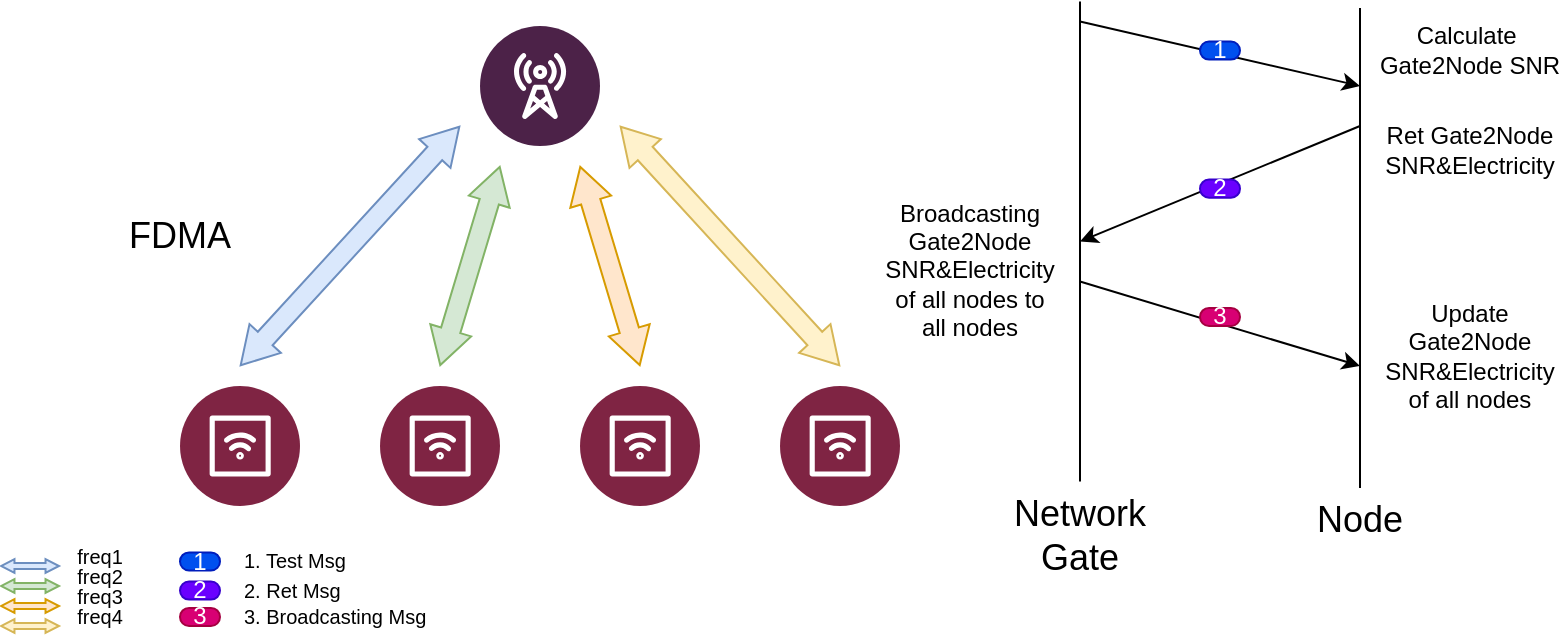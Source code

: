 <mxfile version="26.0.4">
  <diagram name="第 1 页" id="ieLeyJT_CJK5jCsGheTR">
    <mxGraphModel dx="1149" dy="729" grid="1" gridSize="10" guides="1" tooltips="1" connect="1" arrows="1" fold="1" page="1" pageScale="1" pageWidth="827" pageHeight="1169" math="0" shadow="0">
      <root>
        <mxCell id="0" />
        <mxCell id="1" parent="0" />
        <mxCell id="GPMzGDfLv2LmJb7AhvG5-1" value="" style="verticalLabelPosition=bottom;aspect=fixed;html=1;shape=mxgraph.salesforce.iot2;" vertex="1" parent="1">
          <mxGeometry x="410" y="270" width="60" height="60" as="geometry" />
        </mxCell>
        <mxCell id="GPMzGDfLv2LmJb7AhvG5-2" value="" style="verticalLabelPosition=bottom;aspect=fixed;html=1;shape=mxgraph.salesforce.iot2;" vertex="1" parent="1">
          <mxGeometry x="110" y="270" width="60" height="60" as="geometry" />
        </mxCell>
        <mxCell id="GPMzGDfLv2LmJb7AhvG5-3" value="" style="verticalLabelPosition=bottom;aspect=fixed;html=1;shape=mxgraph.salesforce.iot2;" vertex="1" parent="1">
          <mxGeometry x="310" y="270" width="60" height="60" as="geometry" />
        </mxCell>
        <mxCell id="GPMzGDfLv2LmJb7AhvG5-4" value="" style="verticalLabelPosition=bottom;aspect=fixed;html=1;shape=mxgraph.salesforce.iot2;" vertex="1" parent="1">
          <mxGeometry x="210" y="270" width="60" height="60" as="geometry" />
        </mxCell>
        <mxCell id="GPMzGDfLv2LmJb7AhvG5-5" value="" style="verticalLabelPosition=bottom;aspect=fixed;html=1;shape=mxgraph.salesforce.communications2;" vertex="1" parent="1">
          <mxGeometry x="260" y="90" width="60" height="60" as="geometry" />
        </mxCell>
        <mxCell id="GPMzGDfLv2LmJb7AhvG5-12" value="" style="shape=flexArrow;endArrow=classic;startArrow=classic;html=1;rounded=0;startWidth=2.742;startSize=1.912;endWidth=2.742;endSize=1.912;fillColor=#dae8fc;strokeColor=#6c8ebf;width=3.04;" edge="1" parent="1">
          <mxGeometry width="100" height="100" relative="1" as="geometry">
            <mxPoint x="20" y="360" as="sourcePoint" />
            <mxPoint x="50" y="360" as="targetPoint" />
          </mxGeometry>
        </mxCell>
        <mxCell id="GPMzGDfLv2LmJb7AhvG5-13" value="" style="shape=flexArrow;endArrow=classic;startArrow=classic;html=1;rounded=0;startWidth=2.742;startSize=1.912;endWidth=2.742;endSize=1.912;fillColor=#d5e8d4;strokeColor=#82b366;width=3.04;" edge="1" parent="1">
          <mxGeometry width="100" height="100" relative="1" as="geometry">
            <mxPoint x="20" y="370" as="sourcePoint" />
            <mxPoint x="50" y="370" as="targetPoint" />
          </mxGeometry>
        </mxCell>
        <mxCell id="GPMzGDfLv2LmJb7AhvG5-14" value="" style="shape=flexArrow;endArrow=classic;startArrow=classic;html=1;rounded=0;startWidth=2.742;startSize=1.912;endWidth=2.742;endSize=1.912;fillColor=#ffe6cc;strokeColor=#d79b00;width=3.04;" edge="1" parent="1">
          <mxGeometry width="100" height="100" relative="1" as="geometry">
            <mxPoint x="20" y="380" as="sourcePoint" />
            <mxPoint x="50" y="380" as="targetPoint" />
          </mxGeometry>
        </mxCell>
        <mxCell id="GPMzGDfLv2LmJb7AhvG5-15" value="" style="shape=flexArrow;endArrow=classic;startArrow=classic;html=1;rounded=0;startWidth=2.742;startSize=1.912;endWidth=2.742;endSize=1.912;fillColor=#fff2cc;strokeColor=#d6b656;width=3.04;" edge="1" parent="1">
          <mxGeometry width="100" height="100" relative="1" as="geometry">
            <mxPoint x="20" y="390" as="sourcePoint" />
            <mxPoint x="50" y="390" as="targetPoint" />
          </mxGeometry>
        </mxCell>
        <mxCell id="GPMzGDfLv2LmJb7AhvG5-16" value="&lt;span style=&quot;font-size: 10px;&quot;&gt;freq1&lt;/span&gt;" style="text;html=1;align=center;verticalAlign=middle;whiteSpace=wrap;rounded=0;" vertex="1" parent="1">
          <mxGeometry x="60" y="350" width="20" height="10" as="geometry" />
        </mxCell>
        <mxCell id="GPMzGDfLv2LmJb7AhvG5-17" value="&lt;span style=&quot;font-size: 10px;&quot;&gt;freq2&lt;/span&gt;" style="text;html=1;align=center;verticalAlign=middle;whiteSpace=wrap;rounded=0;" vertex="1" parent="1">
          <mxGeometry x="60" y="360" width="20" height="10" as="geometry" />
        </mxCell>
        <mxCell id="GPMzGDfLv2LmJb7AhvG5-18" value="&lt;span style=&quot;font-size: 10px;&quot;&gt;freq3&lt;/span&gt;" style="text;html=1;align=center;verticalAlign=middle;whiteSpace=wrap;rounded=0;" vertex="1" parent="1">
          <mxGeometry x="60" y="370" width="20" height="10" as="geometry" />
        </mxCell>
        <mxCell id="GPMzGDfLv2LmJb7AhvG5-19" value="&lt;span style=&quot;font-size: 10px;&quot;&gt;freq4&lt;/span&gt;" style="text;html=1;align=center;verticalAlign=middle;whiteSpace=wrap;rounded=0;" vertex="1" parent="1">
          <mxGeometry x="60" y="380" width="20" height="10" as="geometry" />
        </mxCell>
        <mxCell id="GPMzGDfLv2LmJb7AhvG5-23" value="" style="shape=flexArrow;endArrow=classic;startArrow=classic;html=1;rounded=0;startWidth=10.286;startSize=5.714;endWidth=10.286;endSize=5.714;fillColor=#dae8fc;strokeColor=#6c8ebf;" edge="1" parent="1">
          <mxGeometry width="100" height="100" relative="1" as="geometry">
            <mxPoint x="140" y="260" as="sourcePoint" />
            <mxPoint x="250" y="140" as="targetPoint" />
          </mxGeometry>
        </mxCell>
        <mxCell id="GPMzGDfLv2LmJb7AhvG5-24" value="" style="shape=flexArrow;endArrow=classic;startArrow=classic;html=1;rounded=0;startWidth=10.286;startSize=5.714;endWidth=10.286;endSize=5.714;fillColor=#d5e8d4;strokeColor=#82b366;" edge="1" parent="1">
          <mxGeometry width="100" height="100" relative="1" as="geometry">
            <mxPoint x="240" y="260" as="sourcePoint" />
            <mxPoint x="270" y="160" as="targetPoint" />
          </mxGeometry>
        </mxCell>
        <mxCell id="GPMzGDfLv2LmJb7AhvG5-25" value="" style="shape=flexArrow;endArrow=classic;startArrow=classic;html=1;rounded=0;startWidth=10.286;startSize=5.714;endWidth=10.286;endSize=5.714;fillColor=#ffe6cc;strokeColor=#d79b00;" edge="1" parent="1">
          <mxGeometry width="100" height="100" relative="1" as="geometry">
            <mxPoint x="340" y="260" as="sourcePoint" />
            <mxPoint x="310" y="160" as="targetPoint" />
          </mxGeometry>
        </mxCell>
        <mxCell id="GPMzGDfLv2LmJb7AhvG5-26" value="" style="shape=flexArrow;endArrow=classic;startArrow=classic;html=1;rounded=0;startWidth=10.286;startSize=5.714;endWidth=10.286;endSize=5.714;fillColor=#fff2cc;strokeColor=#d6b656;" edge="1" parent="1">
          <mxGeometry width="100" height="100" relative="1" as="geometry">
            <mxPoint x="330" y="140" as="sourcePoint" />
            <mxPoint x="440" y="260" as="targetPoint" />
          </mxGeometry>
        </mxCell>
        <mxCell id="GPMzGDfLv2LmJb7AhvG5-27" value="2" style="html=1;dashed=0;whiteSpace=wrap;shape=mxgraph.dfd.start;fillColor=#6a00ff;strokeColor=#3700CC;fontColor=#ffffff;" vertex="1" parent="1">
          <mxGeometry x="110" y="367.73" width="20" height="9.06" as="geometry" />
        </mxCell>
        <mxCell id="GPMzGDfLv2LmJb7AhvG5-28" value="1" style="html=1;dashed=0;whiteSpace=wrap;shape=mxgraph.dfd.start;fillColor=#0050ef;strokeColor=#001DBC;fontColor=#ffffff;" vertex="1" parent="1">
          <mxGeometry x="110" y="353.2" width="20" height="9.06" as="geometry" />
        </mxCell>
        <mxCell id="GPMzGDfLv2LmJb7AhvG5-29" value="3" style="html=1;dashed=0;whiteSpace=wrap;shape=mxgraph.dfd.start;fillColor=#d80073;strokeColor=#A50040;fontColor=#ffffff;" vertex="1" parent="1">
          <mxGeometry x="110" y="380.94" width="20" height="9.06" as="geometry" />
        </mxCell>
        <mxCell id="GPMzGDfLv2LmJb7AhvG5-30" value="&lt;span style=&quot;font-size: 10px;&quot;&gt;1. Test Msg&lt;/span&gt;" style="text;html=1;align=left;verticalAlign=middle;whiteSpace=wrap;rounded=0;" vertex="1" parent="1">
          <mxGeometry x="140" y="352.26" width="70" height="10" as="geometry" />
        </mxCell>
        <mxCell id="GPMzGDfLv2LmJb7AhvG5-31" value="&lt;span style=&quot;font-size: 10px;&quot;&gt;2. Ret Msg&lt;/span&gt;" style="text;html=1;align=left;verticalAlign=middle;whiteSpace=wrap;rounded=0;" vertex="1" parent="1">
          <mxGeometry x="140" y="366.79" width="60" height="10" as="geometry" />
        </mxCell>
        <mxCell id="GPMzGDfLv2LmJb7AhvG5-32" value="&lt;span style=&quot;font-size: 10px;&quot;&gt;3. Broadcasting Msg&lt;/span&gt;" style="text;html=1;align=left;verticalAlign=middle;whiteSpace=wrap;rounded=0;" vertex="1" parent="1">
          <mxGeometry x="140" y="380" width="100" height="10" as="geometry" />
        </mxCell>
        <mxCell id="GPMzGDfLv2LmJb7AhvG5-33" value="&lt;font style=&quot;font-size: 18px;&quot;&gt;FDMA&lt;/font&gt;" style="text;html=1;align=center;verticalAlign=middle;whiteSpace=wrap;rounded=0;" vertex="1" parent="1">
          <mxGeometry x="80" y="180" width="60" height="30" as="geometry" />
        </mxCell>
        <mxCell id="GPMzGDfLv2LmJb7AhvG5-55" value="&lt;span style=&quot;font-size: 18px;&quot;&gt;Network&lt;/span&gt;&lt;div&gt;&lt;span style=&quot;font-size: 18px;&quot;&gt;Gate&lt;/span&gt;&lt;/div&gt;" style="text;html=1;align=center;verticalAlign=middle;whiteSpace=wrap;rounded=0;" vertex="1" parent="1">
          <mxGeometry x="530" y="330" width="60" height="30" as="geometry" />
        </mxCell>
        <mxCell id="GPMzGDfLv2LmJb7AhvG5-56" value="&lt;span style=&quot;font-size: 18px;&quot;&gt;Node&lt;/span&gt;" style="text;html=1;align=center;verticalAlign=middle;whiteSpace=wrap;rounded=0;" vertex="1" parent="1">
          <mxGeometry x="670" y="322.26" width="60" height="30" as="geometry" />
        </mxCell>
        <mxCell id="GPMzGDfLv2LmJb7AhvG5-57" value="" style="endArrow=classic;html=1;rounded=0;" edge="1" parent="1">
          <mxGeometry width="50" height="50" relative="1" as="geometry">
            <mxPoint x="560" y="87.74" as="sourcePoint" />
            <mxPoint x="700" y="120" as="targetPoint" />
          </mxGeometry>
        </mxCell>
        <mxCell id="GPMzGDfLv2LmJb7AhvG5-58" value="" style="endArrow=classic;html=1;rounded=0;" edge="1" parent="1">
          <mxGeometry width="50" height="50" relative="1" as="geometry">
            <mxPoint x="700" y="140" as="sourcePoint" />
            <mxPoint x="560" y="197.74" as="targetPoint" />
          </mxGeometry>
        </mxCell>
        <mxCell id="GPMzGDfLv2LmJb7AhvG5-59" value="" style="endArrow=none;html=1;rounded=0;" edge="1" parent="1">
          <mxGeometry width="50" height="50" relative="1" as="geometry">
            <mxPoint x="560" y="317.74" as="sourcePoint" />
            <mxPoint x="560" y="77.74" as="targetPoint" />
          </mxGeometry>
        </mxCell>
        <mxCell id="GPMzGDfLv2LmJb7AhvG5-60" value="" style="endArrow=none;html=1;rounded=0;" edge="1" parent="1">
          <mxGeometry width="50" height="50" relative="1" as="geometry">
            <mxPoint x="700" y="320.94" as="sourcePoint" />
            <mxPoint x="700" y="80.94" as="targetPoint" />
            <Array as="points">
              <mxPoint x="700" y="203.2" />
            </Array>
          </mxGeometry>
        </mxCell>
        <mxCell id="GPMzGDfLv2LmJb7AhvG5-61" value="1" style="html=1;dashed=0;whiteSpace=wrap;shape=mxgraph.dfd.start;fillColor=#0050ef;strokeColor=#001DBC;fontColor=#ffffff;" vertex="1" parent="1">
          <mxGeometry x="620" y="97.74" width="20" height="9.06" as="geometry" />
        </mxCell>
        <mxCell id="GPMzGDfLv2LmJb7AhvG5-63" value="2" style="html=1;dashed=0;whiteSpace=wrap;shape=mxgraph.dfd.start;fillColor=#6a00ff;strokeColor=#3700CC;fontColor=#ffffff;" vertex="1" parent="1">
          <mxGeometry x="620" y="166.8" width="20" height="9.06" as="geometry" />
        </mxCell>
        <mxCell id="GPMzGDfLv2LmJb7AhvG5-64" value="" style="endArrow=classic;html=1;rounded=0;" edge="1" parent="1">
          <mxGeometry width="50" height="50" relative="1" as="geometry">
            <mxPoint x="560" y="217.74" as="sourcePoint" />
            <mxPoint x="700" y="260" as="targetPoint" />
          </mxGeometry>
        </mxCell>
        <mxCell id="GPMzGDfLv2LmJb7AhvG5-65" value="3" style="html=1;dashed=0;whiteSpace=wrap;shape=mxgraph.dfd.start;fillColor=#d80073;strokeColor=#A50040;fontColor=#ffffff;" vertex="1" parent="1">
          <mxGeometry x="620" y="230.94" width="20" height="9.06" as="geometry" />
        </mxCell>
        <mxCell id="GPMzGDfLv2LmJb7AhvG5-66" value="&lt;span&gt;Calculate&amp;nbsp;&lt;/span&gt;&lt;div&gt;&lt;span&gt;Gate2Node&amp;nbsp;&lt;/span&gt;&lt;span style=&quot;background-color: transparent; color: light-dark(rgb(0, 0, 0), rgb(255, 255, 255));&quot;&gt;SNR&lt;/span&gt;&lt;/div&gt;" style="text;html=1;align=center;verticalAlign=middle;whiteSpace=wrap;rounded=0;fontSize=12;" vertex="1" parent="1">
          <mxGeometry x="710" y="87.27" width="90" height="30" as="geometry" />
        </mxCell>
        <mxCell id="GPMzGDfLv2LmJb7AhvG5-67" value="&lt;span&gt;Ret Gate2Node&lt;/span&gt;&lt;div&gt;&lt;span&gt;SNR&amp;amp;Electricity&lt;/span&gt;&lt;/div&gt;" style="text;html=1;align=center;verticalAlign=middle;whiteSpace=wrap;rounded=0;fontSize=12;" vertex="1" parent="1">
          <mxGeometry x="710" y="136.8" width="90" height="30" as="geometry" />
        </mxCell>
        <mxCell id="GPMzGDfLv2LmJb7AhvG5-68" value="&lt;span&gt;Broadcasting Gate2Node&lt;/span&gt;&lt;div&gt;&lt;span&gt;SNR&amp;amp;Electricity&lt;/span&gt;&lt;/div&gt;&lt;div&gt;of all nodes to all nodes&lt;/div&gt;" style="text;html=1;align=center;verticalAlign=middle;whiteSpace=wrap;rounded=0;fontSize=12;" vertex="1" parent="1">
          <mxGeometry x="460" y="196.8" width="90" height="30" as="geometry" />
        </mxCell>
        <mxCell id="GPMzGDfLv2LmJb7AhvG5-69" value="&lt;span&gt;Update&lt;/span&gt;&lt;div&gt;&lt;span&gt;Gate2Node&lt;/span&gt;&lt;div&gt;&lt;span&gt;SNR&amp;amp;Electricity&lt;/span&gt;&lt;/div&gt;&lt;div&gt;of all nodes&lt;/div&gt;&lt;/div&gt;" style="text;html=1;align=center;verticalAlign=middle;whiteSpace=wrap;rounded=0;fontSize=12;" vertex="1" parent="1">
          <mxGeometry x="710" y="240" width="90" height="30" as="geometry" />
        </mxCell>
      </root>
    </mxGraphModel>
  </diagram>
</mxfile>
